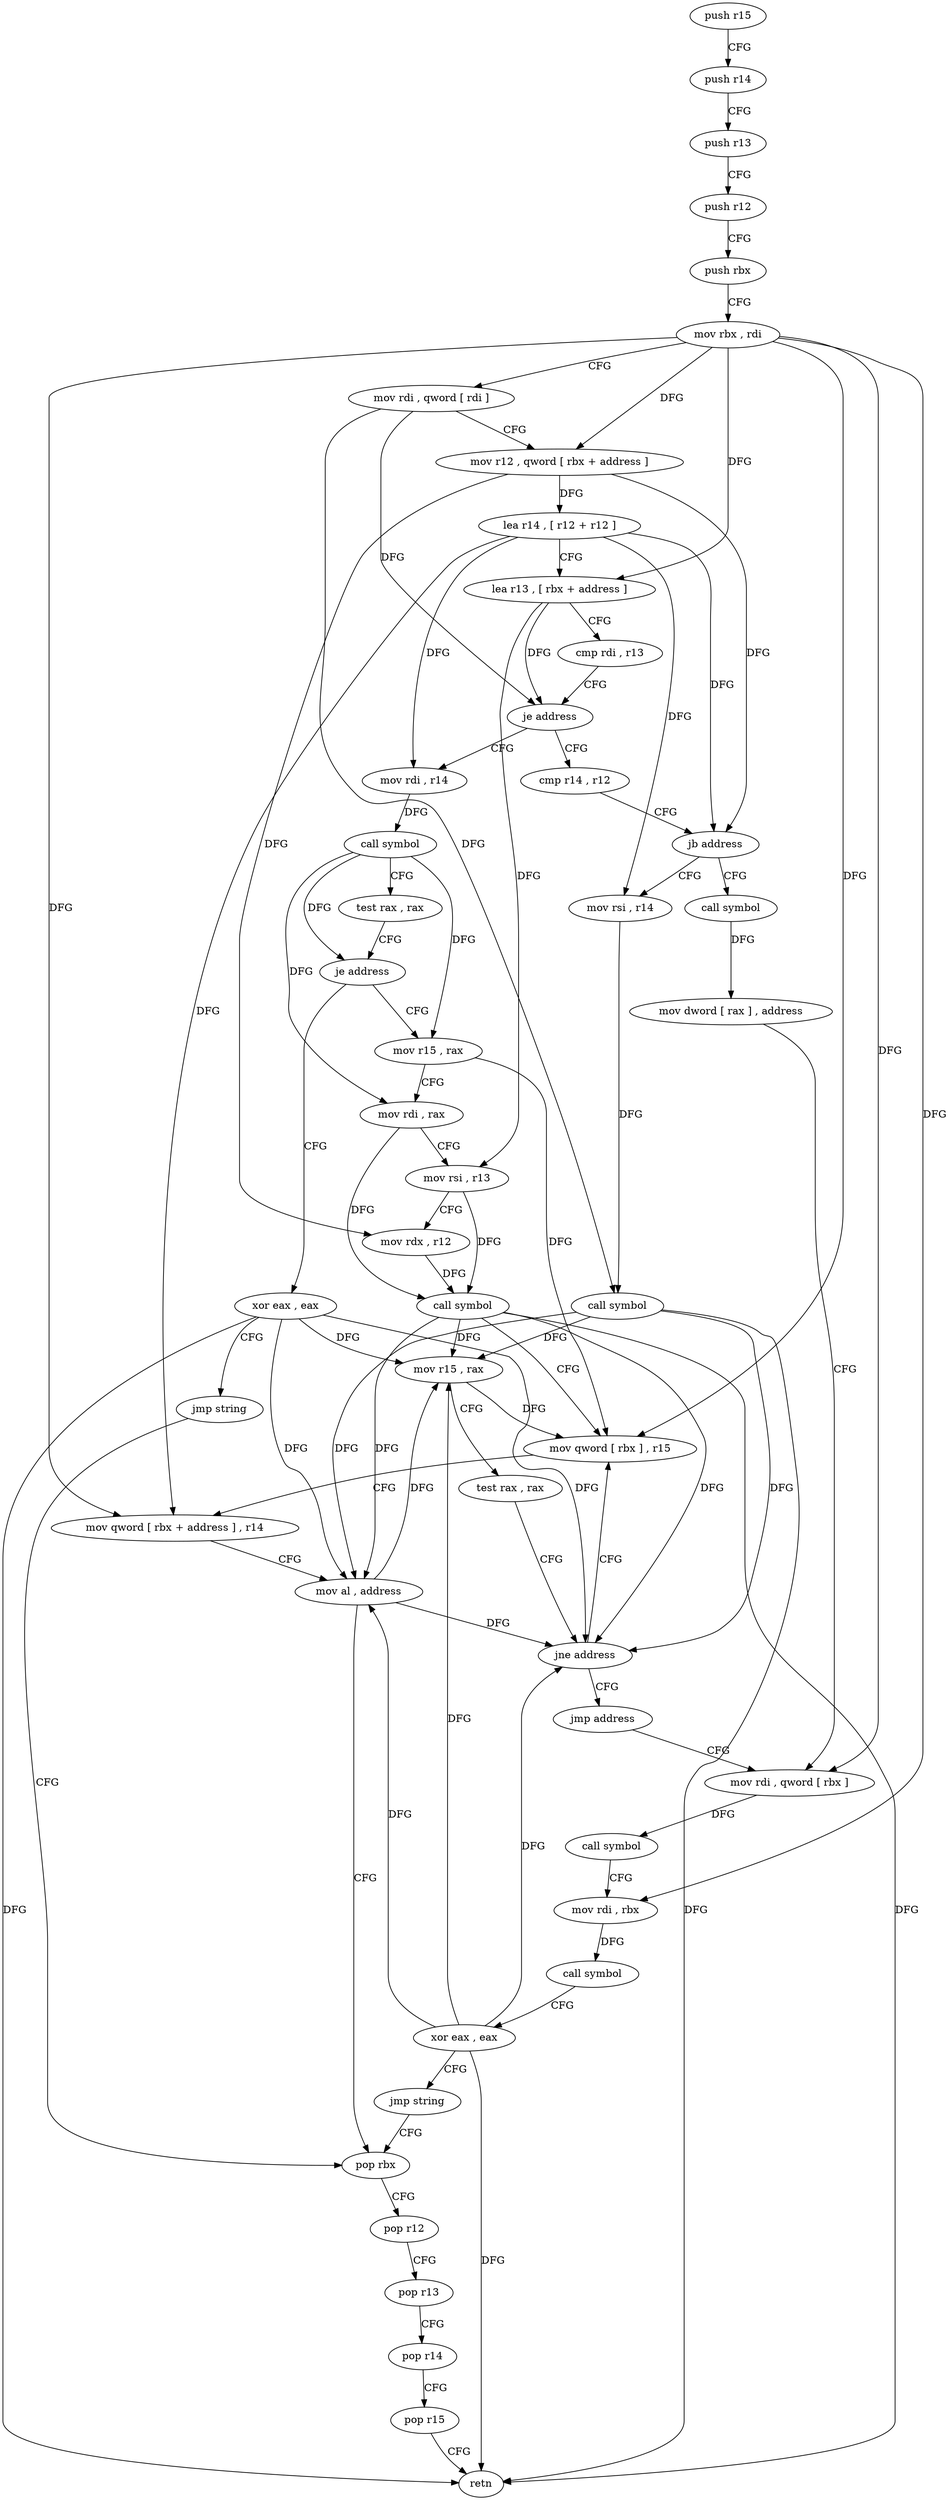 digraph "func" {
"4230160" [label = "push r15" ]
"4230162" [label = "push r14" ]
"4230164" [label = "push r13" ]
"4230166" [label = "push r12" ]
"4230168" [label = "push rbx" ]
"4230169" [label = "mov rbx , rdi" ]
"4230172" [label = "mov rdi , qword [ rdi ]" ]
"4230175" [label = "mov r12 , qword [ rbx + address ]" ]
"4230179" [label = "lea r14 , [ r12 + r12 ]" ]
"4230183" [label = "lea r13 , [ rbx + address ]" ]
"4230187" [label = "cmp rdi , r13" ]
"4230190" [label = "je address" ]
"4230215" [label = "mov rdi , r14" ]
"4230192" [label = "cmp r14 , r12" ]
"4230218" [label = "call symbol" ]
"4230223" [label = "test rax , rax" ]
"4230226" [label = "je address" ]
"4230264" [label = "xor eax , eax" ]
"4230228" [label = "mov r15 , rax" ]
"4230195" [label = "jb address" ]
"4230268" [label = "call symbol" ]
"4230197" [label = "mov rsi , r14" ]
"4230266" [label = "jmp string" ]
"4230254" [label = "pop rbx" ]
"4230231" [label = "mov rdi , rax" ]
"4230234" [label = "mov rsi , r13" ]
"4230237" [label = "mov rdx , r12" ]
"4230240" [label = "call symbol" ]
"4230245" [label = "mov qword [ rbx ] , r15" ]
"4230273" [label = "mov dword [ rax ] , address" ]
"4230279" [label = "mov rdi , qword [ rbx ]" ]
"4230200" [label = "call symbol" ]
"4230205" [label = "mov r15 , rax" ]
"4230208" [label = "test rax , rax" ]
"4230211" [label = "jne address" ]
"4230213" [label = "jmp address" ]
"4230255" [label = "pop r12" ]
"4230257" [label = "pop r13" ]
"4230259" [label = "pop r14" ]
"4230261" [label = "pop r15" ]
"4230263" [label = "retn" ]
"4230248" [label = "mov qword [ rbx + address ] , r14" ]
"4230252" [label = "mov al , address" ]
"4230282" [label = "call symbol" ]
"4230287" [label = "mov rdi , rbx" ]
"4230290" [label = "call symbol" ]
"4230295" [label = "xor eax , eax" ]
"4230297" [label = "jmp string" ]
"4230160" -> "4230162" [ label = "CFG" ]
"4230162" -> "4230164" [ label = "CFG" ]
"4230164" -> "4230166" [ label = "CFG" ]
"4230166" -> "4230168" [ label = "CFG" ]
"4230168" -> "4230169" [ label = "CFG" ]
"4230169" -> "4230172" [ label = "CFG" ]
"4230169" -> "4230175" [ label = "DFG" ]
"4230169" -> "4230183" [ label = "DFG" ]
"4230169" -> "4230245" [ label = "DFG" ]
"4230169" -> "4230248" [ label = "DFG" ]
"4230169" -> "4230279" [ label = "DFG" ]
"4230169" -> "4230287" [ label = "DFG" ]
"4230172" -> "4230175" [ label = "CFG" ]
"4230172" -> "4230190" [ label = "DFG" ]
"4230172" -> "4230200" [ label = "DFG" ]
"4230175" -> "4230179" [ label = "DFG" ]
"4230175" -> "4230195" [ label = "DFG" ]
"4230175" -> "4230237" [ label = "DFG" ]
"4230179" -> "4230183" [ label = "CFG" ]
"4230179" -> "4230215" [ label = "DFG" ]
"4230179" -> "4230195" [ label = "DFG" ]
"4230179" -> "4230197" [ label = "DFG" ]
"4230179" -> "4230248" [ label = "DFG" ]
"4230183" -> "4230187" [ label = "CFG" ]
"4230183" -> "4230190" [ label = "DFG" ]
"4230183" -> "4230234" [ label = "DFG" ]
"4230187" -> "4230190" [ label = "CFG" ]
"4230190" -> "4230215" [ label = "CFG" ]
"4230190" -> "4230192" [ label = "CFG" ]
"4230215" -> "4230218" [ label = "DFG" ]
"4230192" -> "4230195" [ label = "CFG" ]
"4230218" -> "4230223" [ label = "CFG" ]
"4230218" -> "4230226" [ label = "DFG" ]
"4230218" -> "4230228" [ label = "DFG" ]
"4230218" -> "4230231" [ label = "DFG" ]
"4230223" -> "4230226" [ label = "CFG" ]
"4230226" -> "4230264" [ label = "CFG" ]
"4230226" -> "4230228" [ label = "CFG" ]
"4230264" -> "4230266" [ label = "CFG" ]
"4230264" -> "4230205" [ label = "DFG" ]
"4230264" -> "4230211" [ label = "DFG" ]
"4230264" -> "4230263" [ label = "DFG" ]
"4230264" -> "4230252" [ label = "DFG" ]
"4230228" -> "4230231" [ label = "CFG" ]
"4230228" -> "4230245" [ label = "DFG" ]
"4230195" -> "4230268" [ label = "CFG" ]
"4230195" -> "4230197" [ label = "CFG" ]
"4230268" -> "4230273" [ label = "DFG" ]
"4230197" -> "4230200" [ label = "DFG" ]
"4230266" -> "4230254" [ label = "CFG" ]
"4230254" -> "4230255" [ label = "CFG" ]
"4230231" -> "4230234" [ label = "CFG" ]
"4230231" -> "4230240" [ label = "DFG" ]
"4230234" -> "4230237" [ label = "CFG" ]
"4230234" -> "4230240" [ label = "DFG" ]
"4230237" -> "4230240" [ label = "DFG" ]
"4230240" -> "4230245" [ label = "CFG" ]
"4230240" -> "4230205" [ label = "DFG" ]
"4230240" -> "4230211" [ label = "DFG" ]
"4230240" -> "4230263" [ label = "DFG" ]
"4230240" -> "4230252" [ label = "DFG" ]
"4230245" -> "4230248" [ label = "CFG" ]
"4230273" -> "4230279" [ label = "CFG" ]
"4230279" -> "4230282" [ label = "DFG" ]
"4230200" -> "4230205" [ label = "DFG" ]
"4230200" -> "4230211" [ label = "DFG" ]
"4230200" -> "4230263" [ label = "DFG" ]
"4230200" -> "4230252" [ label = "DFG" ]
"4230205" -> "4230208" [ label = "CFG" ]
"4230205" -> "4230245" [ label = "DFG" ]
"4230208" -> "4230211" [ label = "CFG" ]
"4230211" -> "4230245" [ label = "CFG" ]
"4230211" -> "4230213" [ label = "CFG" ]
"4230213" -> "4230279" [ label = "CFG" ]
"4230255" -> "4230257" [ label = "CFG" ]
"4230257" -> "4230259" [ label = "CFG" ]
"4230259" -> "4230261" [ label = "CFG" ]
"4230261" -> "4230263" [ label = "CFG" ]
"4230248" -> "4230252" [ label = "CFG" ]
"4230252" -> "4230254" [ label = "CFG" ]
"4230252" -> "4230205" [ label = "DFG" ]
"4230252" -> "4230211" [ label = "DFG" ]
"4230282" -> "4230287" [ label = "CFG" ]
"4230287" -> "4230290" [ label = "DFG" ]
"4230290" -> "4230295" [ label = "CFG" ]
"4230295" -> "4230297" [ label = "CFG" ]
"4230295" -> "4230205" [ label = "DFG" ]
"4230295" -> "4230211" [ label = "DFG" ]
"4230295" -> "4230252" [ label = "DFG" ]
"4230295" -> "4230263" [ label = "DFG" ]
"4230297" -> "4230254" [ label = "CFG" ]
}
